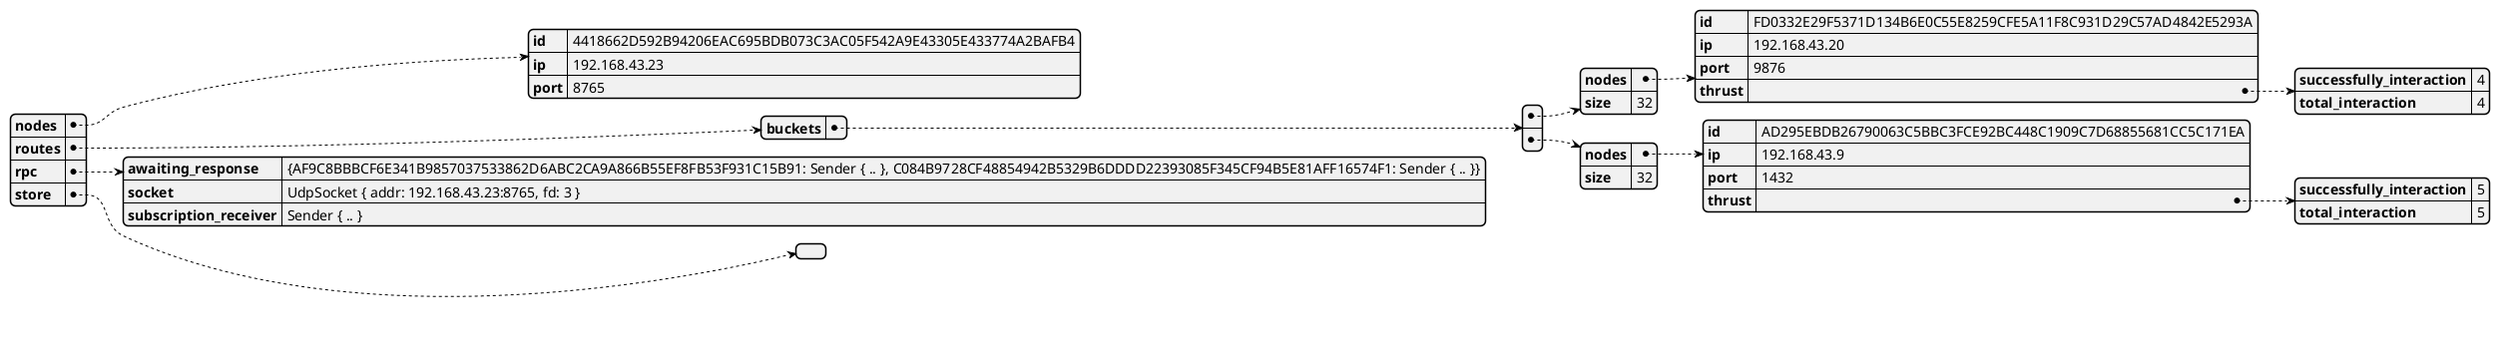 @startjson
{"nodes":{"id":"4418662D592B94206EAC695BDB073C3AC05F542A9E43305E433774A2BAFB4","ip":"192.168.43.23","port":8765},"routes":{"buckets":[{"nodes":{"id":"FD0332E29F5371D134B6E0C55E8259CFE5A11F8C931D29C57AD4842E5293A","ip":"192.168.43.20","port":9876,"thrust":{"successfully_interaction":4,"total_interaction":4}},"size":32},{"nodes":{"id":"AD295EBDB26790063C5BBC3FCE92BC448C1909C7D68855681CC5C171EA","ip":"192.168.43.9","port":1432,"thrust":{"successfully_interaction":5,"total_interaction":5}},"size":32}]},"rpc":{"awaiting_response":"{AF9C8BBBCF6E341B9857037533862D6ABC2CA9A866B55EF8FB53F931C15B91: Sender { .. }, C084B9728CF48854942B5329B6DDDD22393085F345CF94B5E81AFF16574F1: Sender { .. }}","socket":"UdpSocket { addr: 192.168.43.23:8765, fd: 3 }","subscription_receiver":"Sender { .. }"},"store":[]}
@endjson